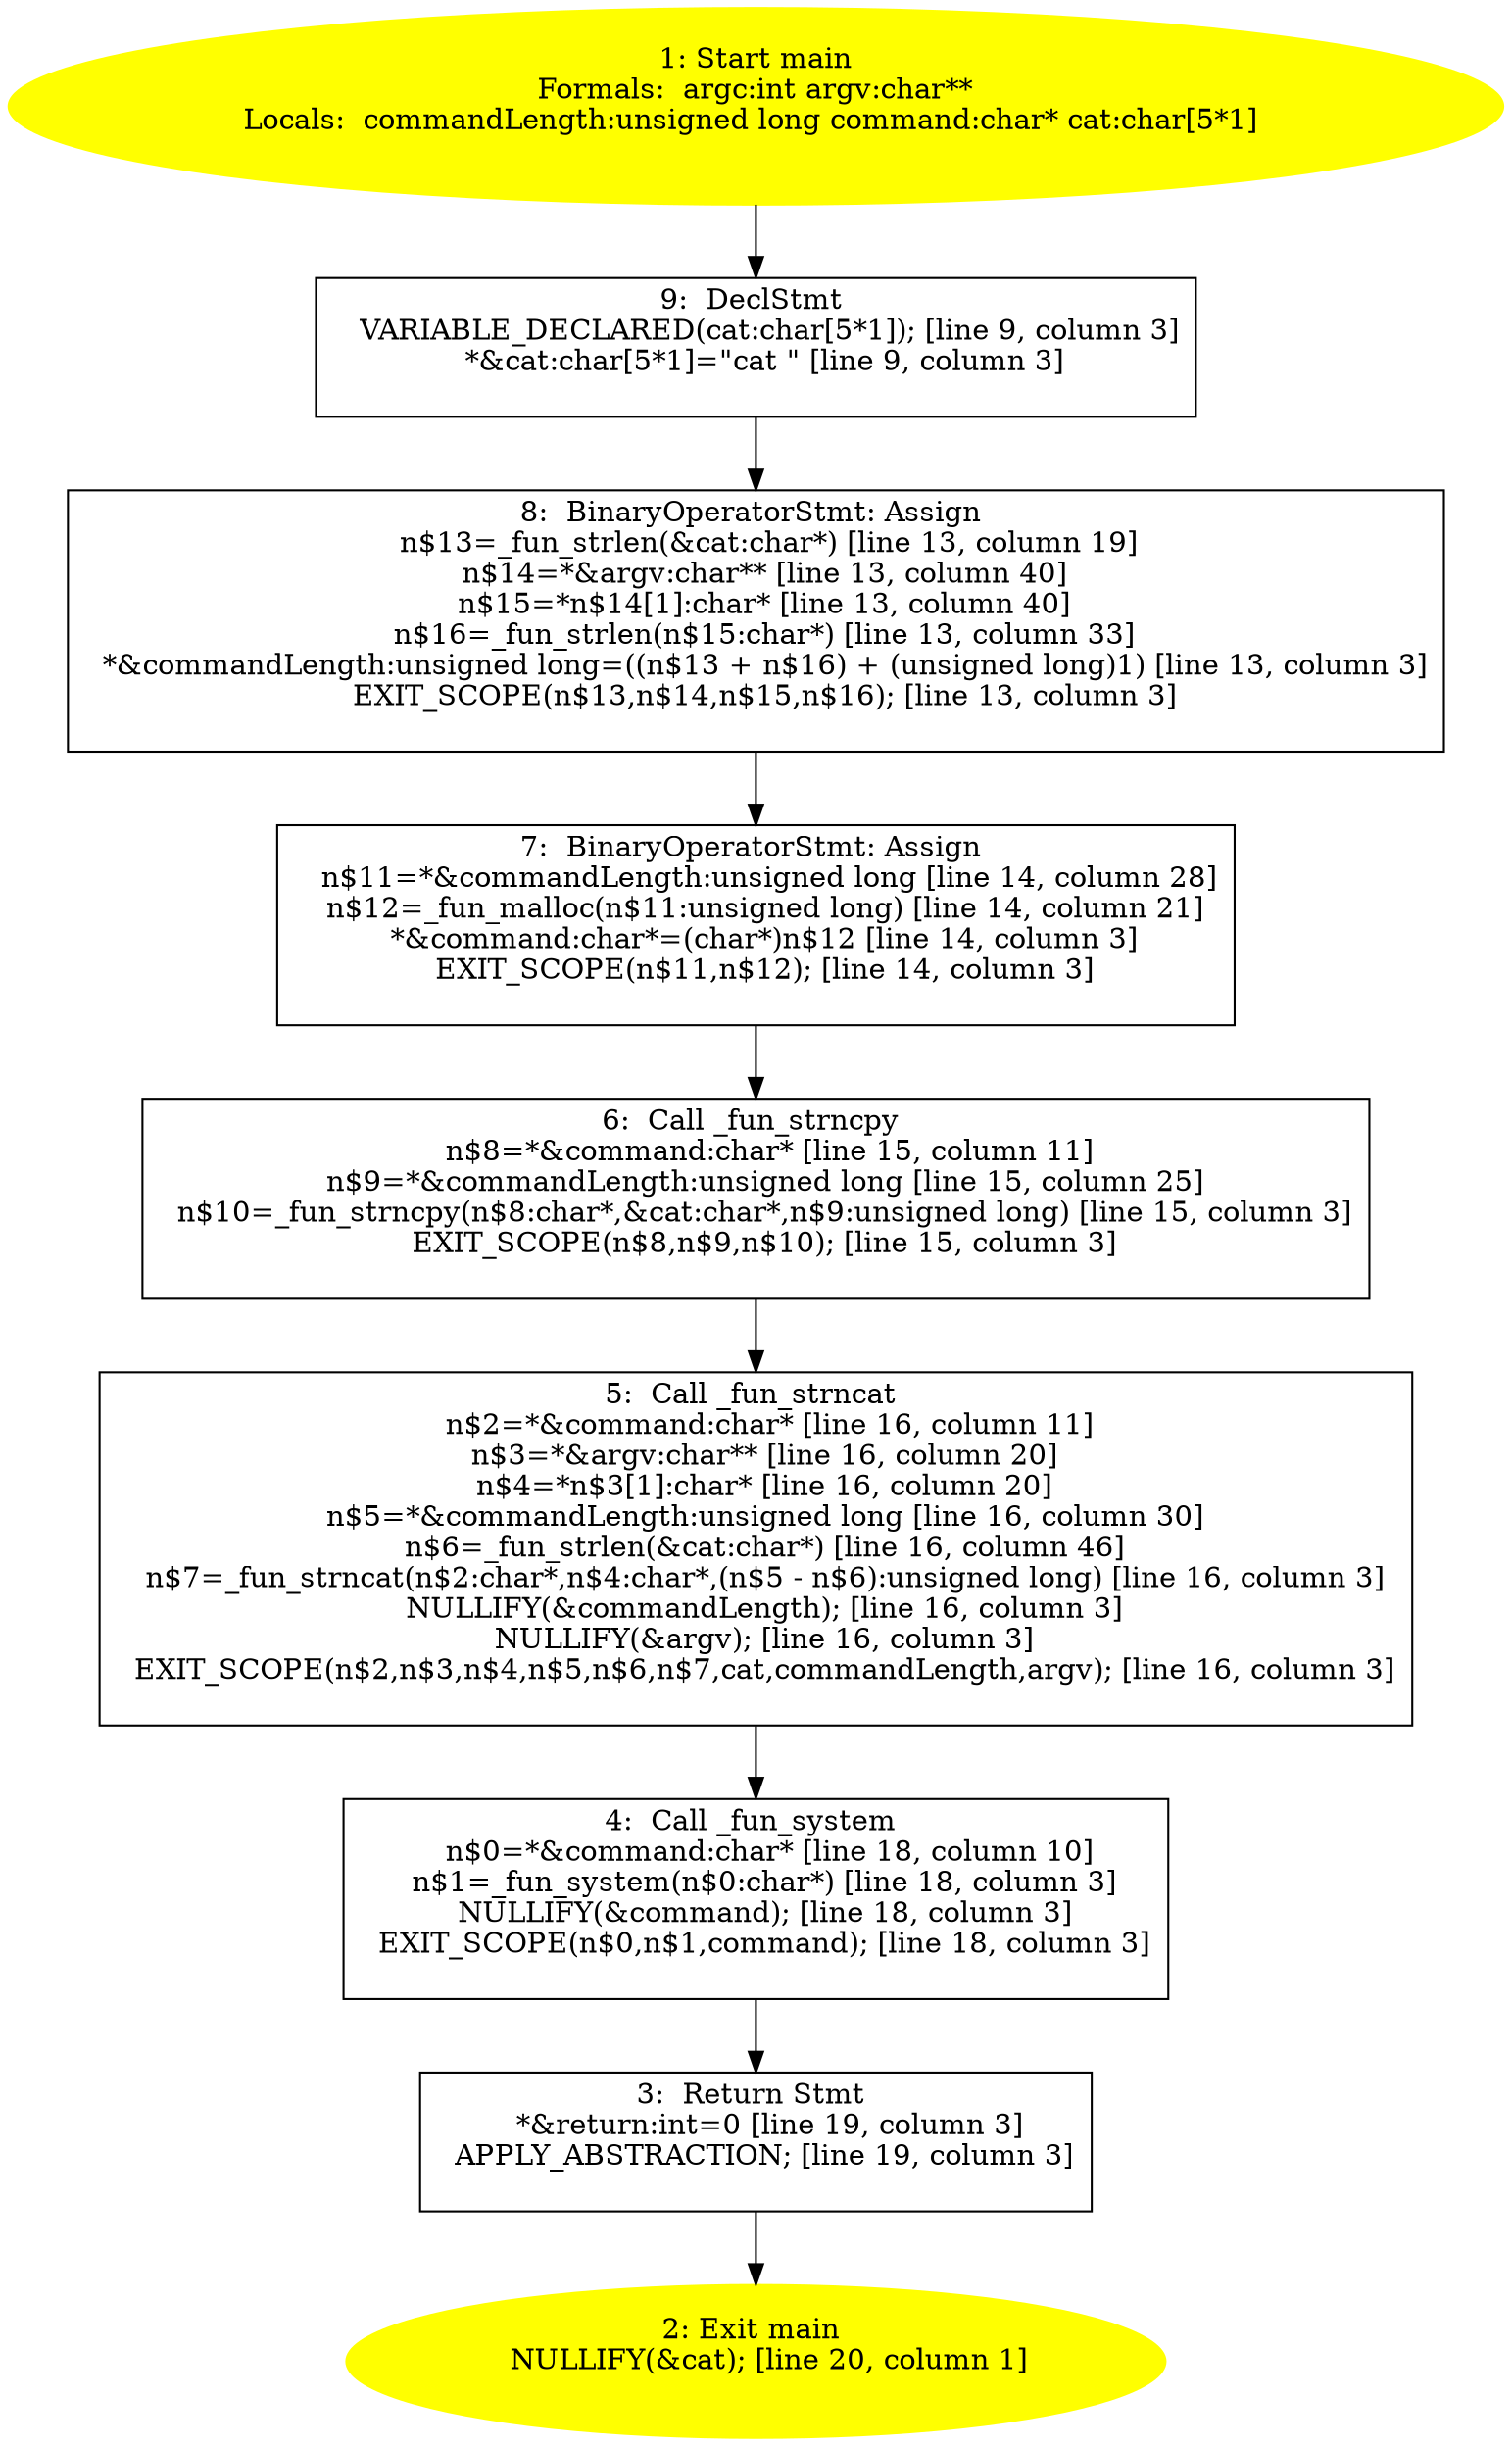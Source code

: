 /* @generated */
digraph cfg {
"main.fad58de7366495db4650cfefac2fcd61_1" [label="1: Start main\nFormals:  argc:int argv:char**\nLocals:  commandLength:unsigned long command:char* cat:char[5*1] \n  " color=yellow style=filled]
	

	 "main.fad58de7366495db4650cfefac2fcd61_1" -> "main.fad58de7366495db4650cfefac2fcd61_9" ;
"main.fad58de7366495db4650cfefac2fcd61_2" [label="2: Exit main \n   NULLIFY(&cat); [line 20, column 1]\n " color=yellow style=filled]
	

"main.fad58de7366495db4650cfefac2fcd61_3" [label="3:  Return Stmt \n   *&return:int=0 [line 19, column 3]\n  APPLY_ABSTRACTION; [line 19, column 3]\n " shape="box"]
	

	 "main.fad58de7366495db4650cfefac2fcd61_3" -> "main.fad58de7366495db4650cfefac2fcd61_2" ;
"main.fad58de7366495db4650cfefac2fcd61_4" [label="4:  Call _fun_system \n   n$0=*&command:char* [line 18, column 10]\n  n$1=_fun_system(n$0:char*) [line 18, column 3]\n  NULLIFY(&command); [line 18, column 3]\n  EXIT_SCOPE(n$0,n$1,command); [line 18, column 3]\n " shape="box"]
	

	 "main.fad58de7366495db4650cfefac2fcd61_4" -> "main.fad58de7366495db4650cfefac2fcd61_3" ;
"main.fad58de7366495db4650cfefac2fcd61_5" [label="5:  Call _fun_strncat \n   n$2=*&command:char* [line 16, column 11]\n  n$3=*&argv:char** [line 16, column 20]\n  n$4=*n$3[1]:char* [line 16, column 20]\n  n$5=*&commandLength:unsigned long [line 16, column 30]\n  n$6=_fun_strlen(&cat:char*) [line 16, column 46]\n  n$7=_fun_strncat(n$2:char*,n$4:char*,(n$5 - n$6):unsigned long) [line 16, column 3]\n  NULLIFY(&commandLength); [line 16, column 3]\n  NULLIFY(&argv); [line 16, column 3]\n  EXIT_SCOPE(n$2,n$3,n$4,n$5,n$6,n$7,cat,commandLength,argv); [line 16, column 3]\n " shape="box"]
	

	 "main.fad58de7366495db4650cfefac2fcd61_5" -> "main.fad58de7366495db4650cfefac2fcd61_4" ;
"main.fad58de7366495db4650cfefac2fcd61_6" [label="6:  Call _fun_strncpy \n   n$8=*&command:char* [line 15, column 11]\n  n$9=*&commandLength:unsigned long [line 15, column 25]\n  n$10=_fun_strncpy(n$8:char*,&cat:char*,n$9:unsigned long) [line 15, column 3]\n  EXIT_SCOPE(n$8,n$9,n$10); [line 15, column 3]\n " shape="box"]
	

	 "main.fad58de7366495db4650cfefac2fcd61_6" -> "main.fad58de7366495db4650cfefac2fcd61_5" ;
"main.fad58de7366495db4650cfefac2fcd61_7" [label="7:  BinaryOperatorStmt: Assign \n   n$11=*&commandLength:unsigned long [line 14, column 28]\n  n$12=_fun_malloc(n$11:unsigned long) [line 14, column 21]\n  *&command:char*=(char*)n$12 [line 14, column 3]\n  EXIT_SCOPE(n$11,n$12); [line 14, column 3]\n " shape="box"]
	

	 "main.fad58de7366495db4650cfefac2fcd61_7" -> "main.fad58de7366495db4650cfefac2fcd61_6" ;
"main.fad58de7366495db4650cfefac2fcd61_8" [label="8:  BinaryOperatorStmt: Assign \n   n$13=_fun_strlen(&cat:char*) [line 13, column 19]\n  n$14=*&argv:char** [line 13, column 40]\n  n$15=*n$14[1]:char* [line 13, column 40]\n  n$16=_fun_strlen(n$15:char*) [line 13, column 33]\n  *&commandLength:unsigned long=((n$13 + n$16) + (unsigned long)1) [line 13, column 3]\n  EXIT_SCOPE(n$13,n$14,n$15,n$16); [line 13, column 3]\n " shape="box"]
	

	 "main.fad58de7366495db4650cfefac2fcd61_8" -> "main.fad58de7366495db4650cfefac2fcd61_7" ;
"main.fad58de7366495db4650cfefac2fcd61_9" [label="9:  DeclStmt \n   VARIABLE_DECLARED(cat:char[5*1]); [line 9, column 3]\n  *&cat:char[5*1]=\"cat \" [line 9, column 3]\n " shape="box"]
	

	 "main.fad58de7366495db4650cfefac2fcd61_9" -> "main.fad58de7366495db4650cfefac2fcd61_8" ;
}
